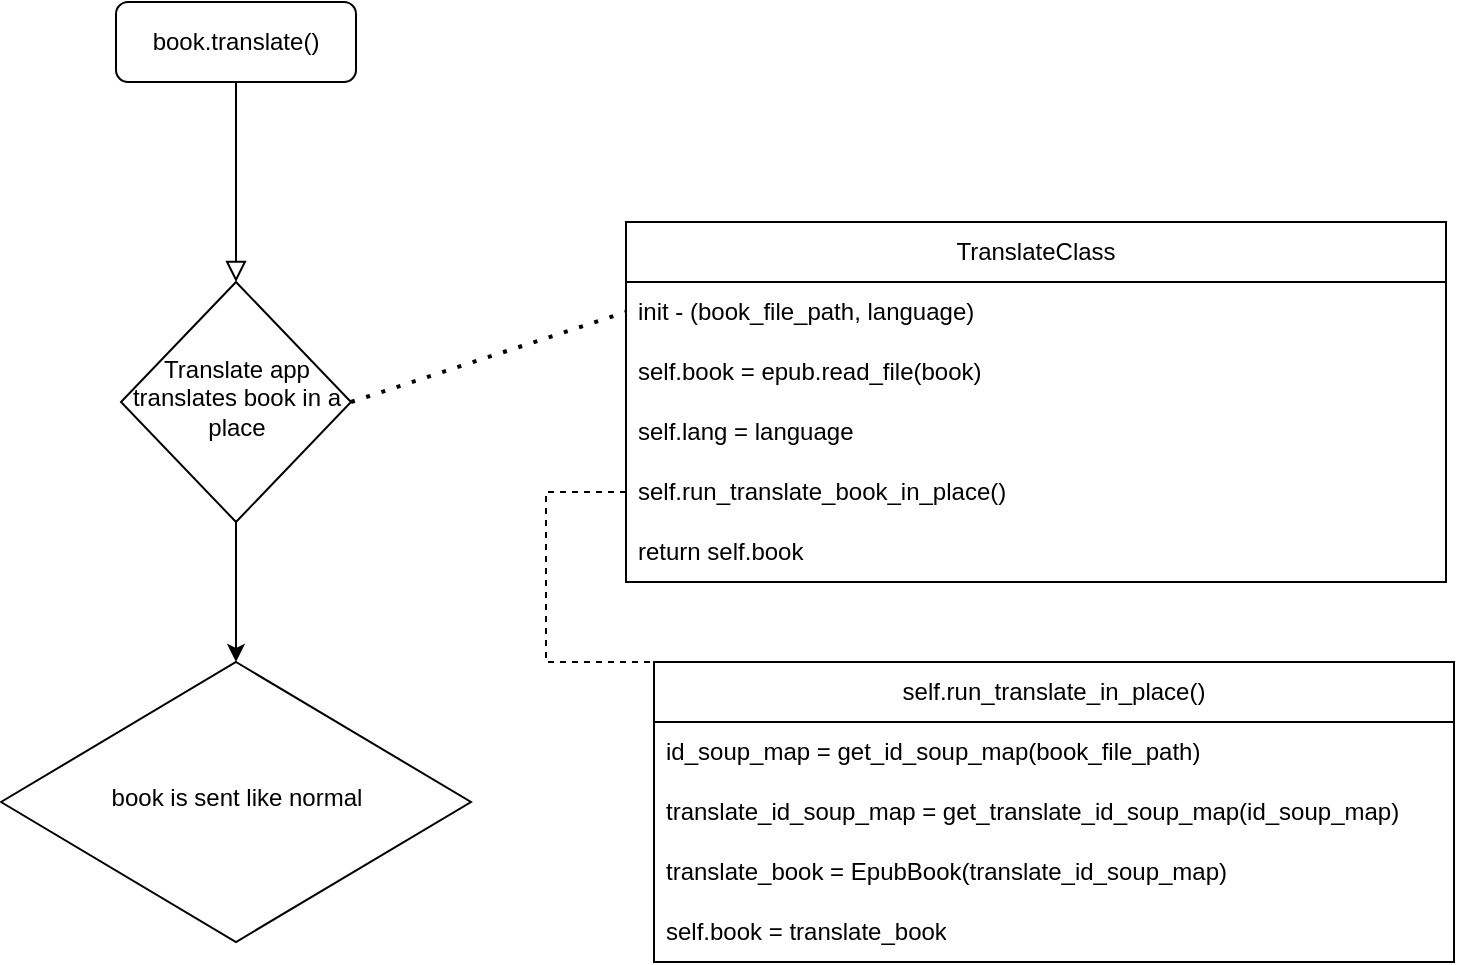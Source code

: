<mxfile version="21.0.6" type="github">
  <diagram id="C5RBs43oDa-KdzZeNtuy" name="Page-1">
    <mxGraphModel dx="1434" dy="796" grid="1" gridSize="10" guides="1" tooltips="1" connect="1" arrows="1" fold="1" page="1" pageScale="1" pageWidth="827" pageHeight="1169" math="0" shadow="0">
      <root>
        <mxCell id="WIyWlLk6GJQsqaUBKTNV-0" />
        <mxCell id="WIyWlLk6GJQsqaUBKTNV-1" parent="WIyWlLk6GJQsqaUBKTNV-0" />
        <mxCell id="WIyWlLk6GJQsqaUBKTNV-2" value="" style="rounded=0;html=1;jettySize=auto;orthogonalLoop=1;fontSize=11;endArrow=block;endFill=0;endSize=8;strokeWidth=1;shadow=0;labelBackgroundColor=none;edgeStyle=orthogonalEdgeStyle;" parent="WIyWlLk6GJQsqaUBKTNV-1" source="WIyWlLk6GJQsqaUBKTNV-3" target="WIyWlLk6GJQsqaUBKTNV-6" edge="1">
          <mxGeometry relative="1" as="geometry" />
        </mxCell>
        <mxCell id="WIyWlLk6GJQsqaUBKTNV-3" value="book.translate()" style="rounded=1;whiteSpace=wrap;html=1;fontSize=12;glass=0;strokeWidth=1;shadow=0;" parent="WIyWlLk6GJQsqaUBKTNV-1" vertex="1">
          <mxGeometry x="145" y="30" width="120" height="40" as="geometry" />
        </mxCell>
        <mxCell id="Egl1dDNrV3TgmbNR_v3q-10" value="" style="edgeStyle=orthogonalEdgeStyle;rounded=0;orthogonalLoop=1;jettySize=auto;html=1;" edge="1" parent="WIyWlLk6GJQsqaUBKTNV-1" source="WIyWlLk6GJQsqaUBKTNV-6" target="WIyWlLk6GJQsqaUBKTNV-10">
          <mxGeometry relative="1" as="geometry" />
        </mxCell>
        <mxCell id="WIyWlLk6GJQsqaUBKTNV-6" value="Translate app translates book in a place" style="rhombus;whiteSpace=wrap;html=1;shadow=0;fontFamily=Helvetica;fontSize=12;align=center;strokeWidth=1;spacing=6;spacingTop=-4;" parent="WIyWlLk6GJQsqaUBKTNV-1" vertex="1">
          <mxGeometry x="147.5" y="170" width="115" height="120" as="geometry" />
        </mxCell>
        <mxCell id="WIyWlLk6GJQsqaUBKTNV-10" value="book is sent like normal" style="rhombus;whiteSpace=wrap;html=1;shadow=0;fontFamily=Helvetica;fontSize=12;align=center;strokeWidth=1;spacing=6;spacingTop=-4;" parent="WIyWlLk6GJQsqaUBKTNV-1" vertex="1">
          <mxGeometry x="87.5" y="360" width="235" height="140" as="geometry" />
        </mxCell>
        <mxCell id="Egl1dDNrV3TgmbNR_v3q-1" value="" style="endArrow=none;dashed=1;html=1;dashPattern=1 3;strokeWidth=2;rounded=0;exitX=1;exitY=0.5;exitDx=0;exitDy=0;entryX=0;entryY=0.5;entryDx=0;entryDy=0;" edge="1" parent="WIyWlLk6GJQsqaUBKTNV-1" source="WIyWlLk6GJQsqaUBKTNV-6" target="Egl1dDNrV3TgmbNR_v3q-4">
          <mxGeometry width="50" height="50" relative="1" as="geometry">
            <mxPoint x="390" y="330" as="sourcePoint" />
            <mxPoint x="380" y="210" as="targetPoint" />
          </mxGeometry>
        </mxCell>
        <mxCell id="Egl1dDNrV3TgmbNR_v3q-3" value="TranslateClass" style="swimlane;fontStyle=0;childLayout=stackLayout;horizontal=1;startSize=30;horizontalStack=0;resizeParent=1;resizeParentMax=0;resizeLast=0;collapsible=1;marginBottom=0;whiteSpace=wrap;html=1;" vertex="1" parent="WIyWlLk6GJQsqaUBKTNV-1">
          <mxGeometry x="400" y="140" width="410" height="180" as="geometry" />
        </mxCell>
        <mxCell id="Egl1dDNrV3TgmbNR_v3q-4" value="init - (book_file_path, language)" style="text;strokeColor=none;fillColor=none;align=left;verticalAlign=middle;spacingLeft=4;spacingRight=4;overflow=hidden;points=[[0,0.5],[1,0.5]];portConstraint=eastwest;rotatable=0;whiteSpace=wrap;html=1;" vertex="1" parent="Egl1dDNrV3TgmbNR_v3q-3">
          <mxGeometry y="30" width="410" height="30" as="geometry" />
        </mxCell>
        <mxCell id="Egl1dDNrV3TgmbNR_v3q-5" value="self.book = epub.read_file(book)" style="text;strokeColor=none;fillColor=none;align=left;verticalAlign=middle;spacingLeft=4;spacingRight=4;overflow=hidden;points=[[0,0.5],[1,0.5]];portConstraint=eastwest;rotatable=0;whiteSpace=wrap;html=1;" vertex="1" parent="Egl1dDNrV3TgmbNR_v3q-3">
          <mxGeometry y="60" width="410" height="30" as="geometry" />
        </mxCell>
        <mxCell id="Egl1dDNrV3TgmbNR_v3q-6" value="self.lang = language" style="text;strokeColor=none;fillColor=none;align=left;verticalAlign=middle;spacingLeft=4;spacingRight=4;overflow=hidden;points=[[0,0.5],[1,0.5]];portConstraint=eastwest;rotatable=0;whiteSpace=wrap;html=1;" vertex="1" parent="Egl1dDNrV3TgmbNR_v3q-3">
          <mxGeometry y="90" width="410" height="30" as="geometry" />
        </mxCell>
        <mxCell id="Egl1dDNrV3TgmbNR_v3q-7" value="self.run_translate_book_in_place()" style="text;strokeColor=none;fillColor=none;align=left;verticalAlign=middle;spacingLeft=4;spacingRight=4;overflow=hidden;points=[[0,0.5],[1,0.5]];portConstraint=eastwest;rotatable=0;whiteSpace=wrap;html=1;" vertex="1" parent="Egl1dDNrV3TgmbNR_v3q-3">
          <mxGeometry y="120" width="410" height="30" as="geometry" />
        </mxCell>
        <mxCell id="Egl1dDNrV3TgmbNR_v3q-19" value="return self.book" style="text;strokeColor=none;fillColor=none;align=left;verticalAlign=middle;spacingLeft=4;spacingRight=4;overflow=hidden;points=[[0,0.5],[1,0.5]];portConstraint=eastwest;rotatable=0;whiteSpace=wrap;html=1;" vertex="1" parent="Egl1dDNrV3TgmbNR_v3q-3">
          <mxGeometry y="150" width="410" height="30" as="geometry" />
        </mxCell>
        <mxCell id="Egl1dDNrV3TgmbNR_v3q-11" value="self.run_translate_in_place()" style="swimlane;fontStyle=0;childLayout=stackLayout;horizontal=1;startSize=30;horizontalStack=0;resizeParent=1;resizeParentMax=0;resizeLast=0;collapsible=1;marginBottom=0;whiteSpace=wrap;html=1;" vertex="1" parent="WIyWlLk6GJQsqaUBKTNV-1">
          <mxGeometry x="414" y="360" width="400" height="150" as="geometry" />
        </mxCell>
        <mxCell id="Egl1dDNrV3TgmbNR_v3q-12" value="id_soup_map = get_id_soup_map(book_file_path)" style="text;strokeColor=none;fillColor=none;align=left;verticalAlign=middle;spacingLeft=4;spacingRight=4;overflow=hidden;points=[[0,0.5],[1,0.5]];portConstraint=eastwest;rotatable=0;whiteSpace=wrap;html=1;" vertex="1" parent="Egl1dDNrV3TgmbNR_v3q-11">
          <mxGeometry y="30" width="400" height="30" as="geometry" />
        </mxCell>
        <mxCell id="Egl1dDNrV3TgmbNR_v3q-13" value="translate_id_soup_map = get_translate_id_soup_map(id_soup_map)" style="text;strokeColor=none;fillColor=none;align=left;verticalAlign=middle;spacingLeft=4;spacingRight=4;overflow=hidden;points=[[0,0.5],[1,0.5]];portConstraint=eastwest;rotatable=0;whiteSpace=wrap;html=1;" vertex="1" parent="Egl1dDNrV3TgmbNR_v3q-11">
          <mxGeometry y="60" width="400" height="30" as="geometry" />
        </mxCell>
        <mxCell id="Egl1dDNrV3TgmbNR_v3q-14" value="translate_book = EpubBook(translate_id_soup_map)" style="text;strokeColor=none;fillColor=none;align=left;verticalAlign=middle;spacingLeft=4;spacingRight=4;overflow=hidden;points=[[0,0.5],[1,0.5]];portConstraint=eastwest;rotatable=0;whiteSpace=wrap;html=1;" vertex="1" parent="Egl1dDNrV3TgmbNR_v3q-11">
          <mxGeometry y="90" width="400" height="30" as="geometry" />
        </mxCell>
        <mxCell id="Egl1dDNrV3TgmbNR_v3q-17" value="self.book = translate_book" style="text;strokeColor=none;fillColor=none;align=left;verticalAlign=middle;spacingLeft=4;spacingRight=4;overflow=hidden;points=[[0,0.5],[1,0.5]];portConstraint=eastwest;rotatable=0;whiteSpace=wrap;html=1;" vertex="1" parent="Egl1dDNrV3TgmbNR_v3q-11">
          <mxGeometry y="120" width="400" height="30" as="geometry" />
        </mxCell>
        <mxCell id="Egl1dDNrV3TgmbNR_v3q-16" value="" style="endArrow=none;dashed=1;html=1;rounded=0;exitX=0;exitY=0.5;exitDx=0;exitDy=0;entryX=0;entryY=0;entryDx=0;entryDy=0;" edge="1" parent="WIyWlLk6GJQsqaUBKTNV-1" source="Egl1dDNrV3TgmbNR_v3q-7" target="Egl1dDNrV3TgmbNR_v3q-11">
          <mxGeometry width="50" height="50" relative="1" as="geometry">
            <mxPoint x="670" y="320" as="sourcePoint" />
            <mxPoint x="930" y="300" as="targetPoint" />
            <Array as="points">
              <mxPoint x="360" y="275" />
              <mxPoint x="360" y="360" />
            </Array>
          </mxGeometry>
        </mxCell>
      </root>
    </mxGraphModel>
  </diagram>
</mxfile>
